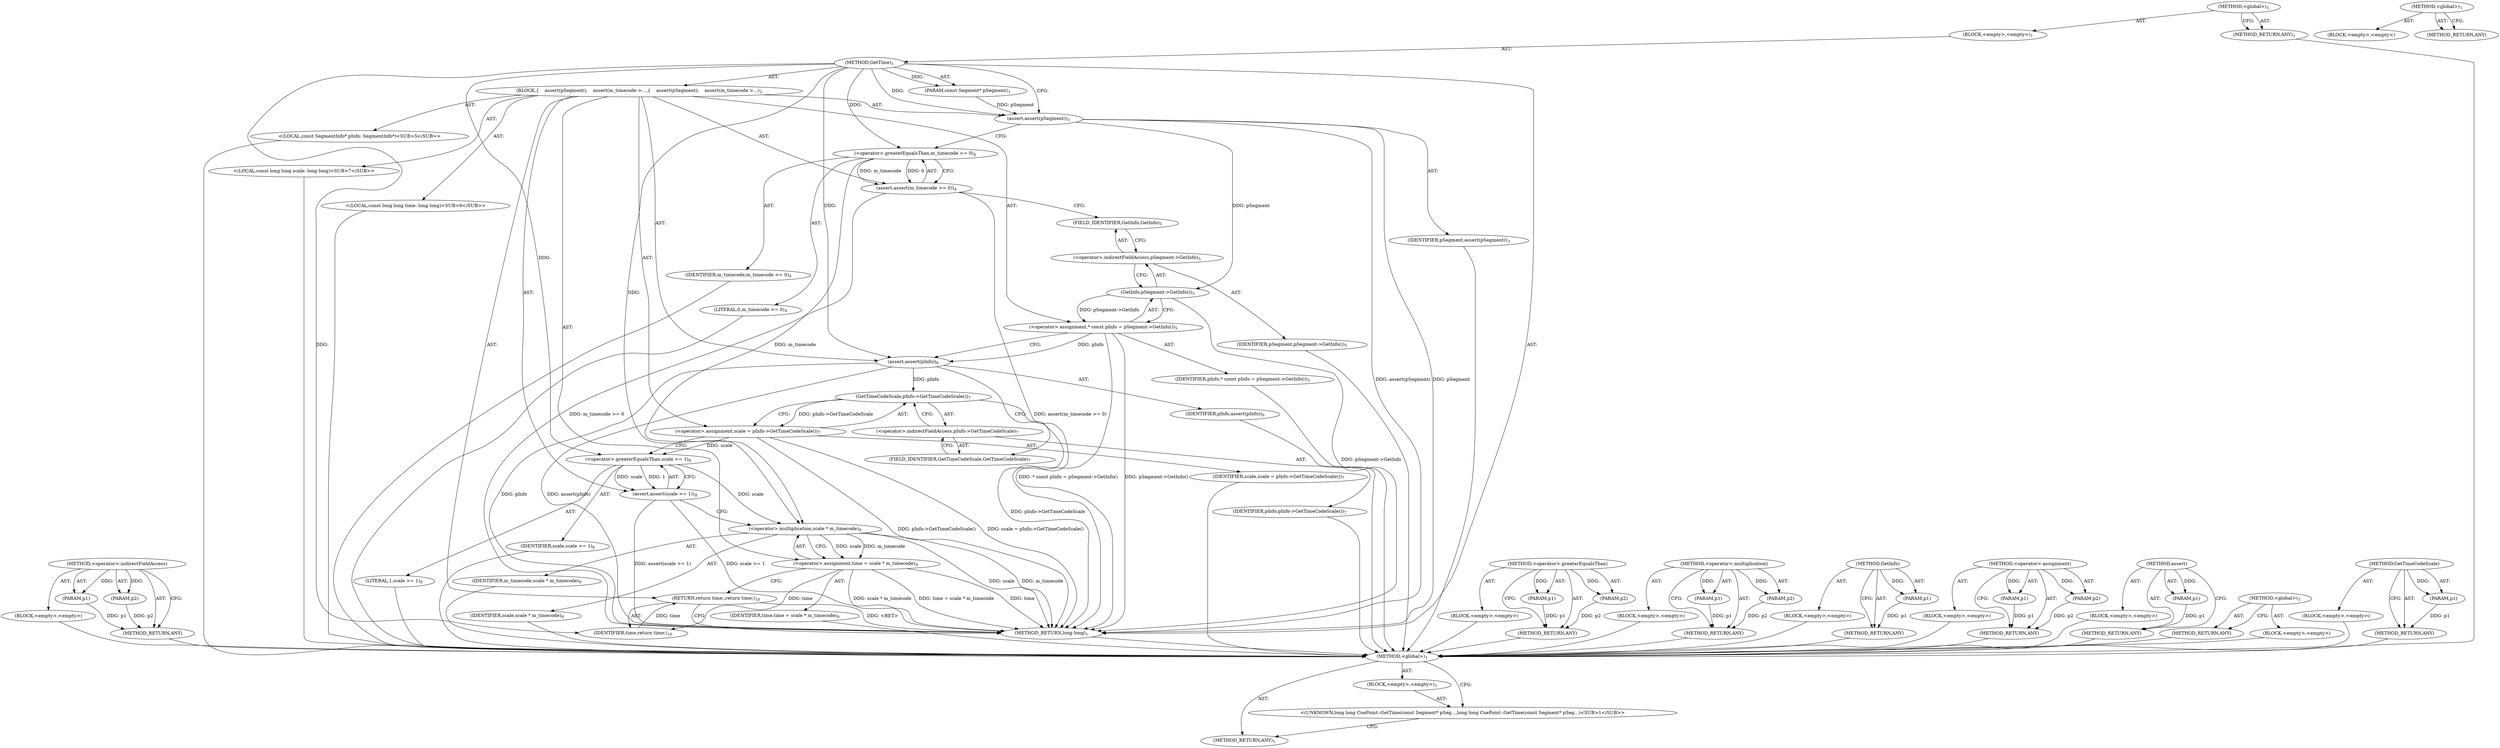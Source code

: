 digraph "&lt;global&gt;" {
vulnerable_86 [label=<(METHOD,&lt;operator&gt;.indirectFieldAccess)>];
vulnerable_87 [label=<(PARAM,p1)>];
vulnerable_88 [label=<(PARAM,p2)>];
vulnerable_89 [label=<(BLOCK,&lt;empty&gt;,&lt;empty&gt;)>];
vulnerable_90 [label=<(METHOD_RETURN,ANY)>];
vulnerable_6 [label=<(METHOD,&lt;global&gt;)<SUB>1</SUB>>];
vulnerable_7 [label=<(BLOCK,&lt;empty&gt;,&lt;empty&gt;)<SUB>1</SUB>>];
vulnerable_8 [label=<(METHOD,GetTime)<SUB>1</SUB>>];
vulnerable_9 [label=<(PARAM,const Segment* pSegment)<SUB>1</SUB>>];
vulnerable_10 [label=<(BLOCK,{
    assert(pSegment);
    assert(m_timecode &gt;...,{
    assert(pSegment);
    assert(m_timecode &gt;...)<SUB>2</SUB>>];
vulnerable_11 [label=<(assert,assert(pSegment))<SUB>3</SUB>>];
vulnerable_12 [label=<(IDENTIFIER,pSegment,assert(pSegment))<SUB>3</SUB>>];
vulnerable_13 [label=<(assert,assert(m_timecode &gt;= 0))<SUB>4</SUB>>];
vulnerable_14 [label=<(&lt;operator&gt;.greaterEqualsThan,m_timecode &gt;= 0)<SUB>4</SUB>>];
vulnerable_15 [label=<(IDENTIFIER,m_timecode,m_timecode &gt;= 0)<SUB>4</SUB>>];
vulnerable_16 [label=<(LITERAL,0,m_timecode &gt;= 0)<SUB>4</SUB>>];
vulnerable_17 [label="<(LOCAL,const SegmentInfo* pInfo: SegmentInfo*)<SUB>5</SUB>>"];
vulnerable_18 [label=<(&lt;operator&gt;.assignment,* const pInfo = pSegment-&gt;GetInfo())<SUB>5</SUB>>];
vulnerable_19 [label=<(IDENTIFIER,pInfo,* const pInfo = pSegment-&gt;GetInfo())<SUB>5</SUB>>];
vulnerable_20 [label=<(GetInfo,pSegment-&gt;GetInfo())<SUB>5</SUB>>];
vulnerable_21 [label=<(&lt;operator&gt;.indirectFieldAccess,pSegment-&gt;GetInfo)<SUB>5</SUB>>];
vulnerable_22 [label=<(IDENTIFIER,pSegment,pSegment-&gt;GetInfo())<SUB>5</SUB>>];
vulnerable_23 [label=<(FIELD_IDENTIFIER,GetInfo,GetInfo)<SUB>5</SUB>>];
vulnerable_24 [label=<(assert,assert(pInfo))<SUB>6</SUB>>];
vulnerable_25 [label=<(IDENTIFIER,pInfo,assert(pInfo))<SUB>6</SUB>>];
vulnerable_26 [label="<(LOCAL,const long long scale: long long)<SUB>7</SUB>>"];
vulnerable_27 [label=<(&lt;operator&gt;.assignment,scale = pInfo-&gt;GetTimeCodeScale())<SUB>7</SUB>>];
vulnerable_28 [label=<(IDENTIFIER,scale,scale = pInfo-&gt;GetTimeCodeScale())<SUB>7</SUB>>];
vulnerable_29 [label=<(GetTimeCodeScale,pInfo-&gt;GetTimeCodeScale())<SUB>7</SUB>>];
vulnerable_30 [label=<(&lt;operator&gt;.indirectFieldAccess,pInfo-&gt;GetTimeCodeScale)<SUB>7</SUB>>];
vulnerable_31 [label=<(IDENTIFIER,pInfo,pInfo-&gt;GetTimeCodeScale())<SUB>7</SUB>>];
vulnerable_32 [label=<(FIELD_IDENTIFIER,GetTimeCodeScale,GetTimeCodeScale)<SUB>7</SUB>>];
vulnerable_33 [label=<(assert,assert(scale &gt;= 1))<SUB>8</SUB>>];
vulnerable_34 [label=<(&lt;operator&gt;.greaterEqualsThan,scale &gt;= 1)<SUB>8</SUB>>];
vulnerable_35 [label=<(IDENTIFIER,scale,scale &gt;= 1)<SUB>8</SUB>>];
vulnerable_36 [label=<(LITERAL,1,scale &gt;= 1)<SUB>8</SUB>>];
vulnerable_37 [label="<(LOCAL,const long long time: long long)<SUB>9</SUB>>"];
vulnerable_38 [label=<(&lt;operator&gt;.assignment,time = scale * m_timecode)<SUB>9</SUB>>];
vulnerable_39 [label=<(IDENTIFIER,time,time = scale * m_timecode)<SUB>9</SUB>>];
vulnerable_40 [label=<(&lt;operator&gt;.multiplication,scale * m_timecode)<SUB>9</SUB>>];
vulnerable_41 [label=<(IDENTIFIER,scale,scale * m_timecode)<SUB>9</SUB>>];
vulnerable_42 [label=<(IDENTIFIER,m_timecode,scale * m_timecode)<SUB>9</SUB>>];
vulnerable_43 [label=<(RETURN,return time;,return time;)<SUB>10</SUB>>];
vulnerable_44 [label=<(IDENTIFIER,time,return time;)<SUB>10</SUB>>];
vulnerable_45 [label=<(METHOD_RETURN,long long)<SUB>1</SUB>>];
vulnerable_47 [label=<(METHOD_RETURN,ANY)<SUB>1</SUB>>];
vulnerable_72 [label=<(METHOD,&lt;operator&gt;.greaterEqualsThan)>];
vulnerable_73 [label=<(PARAM,p1)>];
vulnerable_74 [label=<(PARAM,p2)>];
vulnerable_75 [label=<(BLOCK,&lt;empty&gt;,&lt;empty&gt;)>];
vulnerable_76 [label=<(METHOD_RETURN,ANY)>];
vulnerable_95 [label=<(METHOD,&lt;operator&gt;.multiplication)>];
vulnerable_96 [label=<(PARAM,p1)>];
vulnerable_97 [label=<(PARAM,p2)>];
vulnerable_98 [label=<(BLOCK,&lt;empty&gt;,&lt;empty&gt;)>];
vulnerable_99 [label=<(METHOD_RETURN,ANY)>];
vulnerable_82 [label=<(METHOD,GetInfo)>];
vulnerable_83 [label=<(PARAM,p1)>];
vulnerable_84 [label=<(BLOCK,&lt;empty&gt;,&lt;empty&gt;)>];
vulnerable_85 [label=<(METHOD_RETURN,ANY)>];
vulnerable_77 [label=<(METHOD,&lt;operator&gt;.assignment)>];
vulnerable_78 [label=<(PARAM,p1)>];
vulnerable_79 [label=<(PARAM,p2)>];
vulnerable_80 [label=<(BLOCK,&lt;empty&gt;,&lt;empty&gt;)>];
vulnerable_81 [label=<(METHOD_RETURN,ANY)>];
vulnerable_68 [label=<(METHOD,assert)>];
vulnerable_69 [label=<(PARAM,p1)>];
vulnerable_70 [label=<(BLOCK,&lt;empty&gt;,&lt;empty&gt;)>];
vulnerable_71 [label=<(METHOD_RETURN,ANY)>];
vulnerable_62 [label=<(METHOD,&lt;global&gt;)<SUB>1</SUB>>];
vulnerable_63 [label=<(BLOCK,&lt;empty&gt;,&lt;empty&gt;)>];
vulnerable_64 [label=<(METHOD_RETURN,ANY)>];
vulnerable_91 [label=<(METHOD,GetTimeCodeScale)>];
vulnerable_92 [label=<(PARAM,p1)>];
vulnerable_93 [label=<(BLOCK,&lt;empty&gt;,&lt;empty&gt;)>];
vulnerable_94 [label=<(METHOD_RETURN,ANY)>];
fixed_6 [label=<(METHOD,&lt;global&gt;)<SUB>1</SUB>>];
fixed_7 [label=<(BLOCK,&lt;empty&gt;,&lt;empty&gt;)<SUB>1</SUB>>];
fixed_8 [label="<(UNKNOWN,long long CuePoint::GetTime(const Segment* pSeg...,long long CuePoint::GetTime(const Segment* pSeg...)<SUB>1</SUB>>"];
fixed_9 [label=<(METHOD_RETURN,ANY)<SUB>1</SUB>>];
fixed_14 [label=<(METHOD,&lt;global&gt;)<SUB>1</SUB>>];
fixed_15 [label=<(BLOCK,&lt;empty&gt;,&lt;empty&gt;)>];
fixed_16 [label=<(METHOD_RETURN,ANY)>];
vulnerable_86 -> vulnerable_87  [key=0, label="AST: "];
vulnerable_86 -> vulnerable_87  [key=1, label="DDG: "];
vulnerable_86 -> vulnerable_89  [key=0, label="AST: "];
vulnerable_86 -> vulnerable_88  [key=0, label="AST: "];
vulnerable_86 -> vulnerable_88  [key=1, label="DDG: "];
vulnerable_86 -> vulnerable_90  [key=0, label="AST: "];
vulnerable_86 -> vulnerable_90  [key=1, label="CFG: "];
vulnerable_87 -> vulnerable_90  [key=0, label="DDG: p1"];
vulnerable_88 -> vulnerable_90  [key=0, label="DDG: p2"];
vulnerable_89 -> fixed_6  [key=0];
vulnerable_90 -> fixed_6  [key=0];
vulnerable_6 -> vulnerable_7  [key=0, label="AST: "];
vulnerable_6 -> vulnerable_47  [key=0, label="AST: "];
vulnerable_6 -> vulnerable_47  [key=1, label="CFG: "];
vulnerable_7 -> vulnerable_8  [key=0, label="AST: "];
vulnerable_8 -> vulnerable_9  [key=0, label="AST: "];
vulnerable_8 -> vulnerable_9  [key=1, label="DDG: "];
vulnerable_8 -> vulnerable_10  [key=0, label="AST: "];
vulnerable_8 -> vulnerable_45  [key=0, label="AST: "];
vulnerable_8 -> vulnerable_11  [key=0, label="CFG: "];
vulnerable_8 -> vulnerable_11  [key=1, label="DDG: "];
vulnerable_8 -> vulnerable_24  [key=0, label="DDG: "];
vulnerable_8 -> vulnerable_44  [key=0, label="DDG: "];
vulnerable_8 -> vulnerable_14  [key=0, label="DDG: "];
vulnerable_8 -> vulnerable_34  [key=0, label="DDG: "];
vulnerable_8 -> vulnerable_40  [key=0, label="DDG: "];
vulnerable_9 -> vulnerable_11  [key=0, label="DDG: pSegment"];
vulnerable_10 -> vulnerable_11  [key=0, label="AST: "];
vulnerable_10 -> vulnerable_13  [key=0, label="AST: "];
vulnerable_10 -> vulnerable_17  [key=0, label="AST: "];
vulnerable_10 -> vulnerable_18  [key=0, label="AST: "];
vulnerable_10 -> vulnerable_24  [key=0, label="AST: "];
vulnerable_10 -> vulnerable_26  [key=0, label="AST: "];
vulnerable_10 -> vulnerable_27  [key=0, label="AST: "];
vulnerable_10 -> vulnerable_33  [key=0, label="AST: "];
vulnerable_10 -> vulnerable_37  [key=0, label="AST: "];
vulnerable_10 -> vulnerable_38  [key=0, label="AST: "];
vulnerable_10 -> vulnerable_43  [key=0, label="AST: "];
vulnerable_11 -> vulnerable_12  [key=0, label="AST: "];
vulnerable_11 -> vulnerable_14  [key=0, label="CFG: "];
vulnerable_11 -> vulnerable_45  [key=0, label="DDG: pSegment"];
vulnerable_11 -> vulnerable_45  [key=1, label="DDG: assert(pSegment)"];
vulnerable_11 -> vulnerable_20  [key=0, label="DDG: pSegment"];
vulnerable_12 -> fixed_6  [key=0];
vulnerable_13 -> vulnerable_14  [key=0, label="AST: "];
vulnerable_13 -> vulnerable_23  [key=0, label="CFG: "];
vulnerable_13 -> vulnerable_45  [key=0, label="DDG: m_timecode &gt;= 0"];
vulnerable_13 -> vulnerable_45  [key=1, label="DDG: assert(m_timecode &gt;= 0)"];
vulnerable_14 -> vulnerable_15  [key=0, label="AST: "];
vulnerable_14 -> vulnerable_16  [key=0, label="AST: "];
vulnerable_14 -> vulnerable_13  [key=0, label="CFG: "];
vulnerable_14 -> vulnerable_13  [key=1, label="DDG: m_timecode"];
vulnerable_14 -> vulnerable_13  [key=2, label="DDG: 0"];
vulnerable_14 -> vulnerable_40  [key=0, label="DDG: m_timecode"];
vulnerable_15 -> fixed_6  [key=0];
vulnerable_16 -> fixed_6  [key=0];
vulnerable_17 -> fixed_6  [key=0];
vulnerable_18 -> vulnerable_19  [key=0, label="AST: "];
vulnerable_18 -> vulnerable_20  [key=0, label="AST: "];
vulnerable_18 -> vulnerable_24  [key=0, label="CFG: "];
vulnerable_18 -> vulnerable_24  [key=1, label="DDG: pInfo"];
vulnerable_18 -> vulnerable_45  [key=0, label="DDG: pSegment-&gt;GetInfo()"];
vulnerable_18 -> vulnerable_45  [key=1, label="DDG: * const pInfo = pSegment-&gt;GetInfo()"];
vulnerable_19 -> fixed_6  [key=0];
vulnerable_20 -> vulnerable_21  [key=0, label="AST: "];
vulnerable_20 -> vulnerable_18  [key=0, label="CFG: "];
vulnerable_20 -> vulnerable_18  [key=1, label="DDG: pSegment-&gt;GetInfo"];
vulnerable_20 -> vulnerable_45  [key=0, label="DDG: pSegment-&gt;GetInfo"];
vulnerable_21 -> vulnerable_22  [key=0, label="AST: "];
vulnerable_21 -> vulnerable_23  [key=0, label="AST: "];
vulnerable_21 -> vulnerable_20  [key=0, label="CFG: "];
vulnerable_22 -> fixed_6  [key=0];
vulnerable_23 -> vulnerable_21  [key=0, label="CFG: "];
vulnerable_24 -> vulnerable_25  [key=0, label="AST: "];
vulnerable_24 -> vulnerable_32  [key=0, label="CFG: "];
vulnerable_24 -> vulnerable_45  [key=0, label="DDG: pInfo"];
vulnerable_24 -> vulnerable_45  [key=1, label="DDG: assert(pInfo)"];
vulnerable_24 -> vulnerable_29  [key=0, label="DDG: pInfo"];
vulnerable_25 -> fixed_6  [key=0];
vulnerable_26 -> fixed_6  [key=0];
vulnerable_27 -> vulnerable_28  [key=0, label="AST: "];
vulnerable_27 -> vulnerable_29  [key=0, label="AST: "];
vulnerable_27 -> vulnerable_34  [key=0, label="CFG: "];
vulnerable_27 -> vulnerable_34  [key=1, label="DDG: scale"];
vulnerable_27 -> vulnerable_45  [key=0, label="DDG: pInfo-&gt;GetTimeCodeScale()"];
vulnerable_27 -> vulnerable_45  [key=1, label="DDG: scale = pInfo-&gt;GetTimeCodeScale()"];
vulnerable_28 -> fixed_6  [key=0];
vulnerable_29 -> vulnerable_30  [key=0, label="AST: "];
vulnerable_29 -> vulnerable_27  [key=0, label="CFG: "];
vulnerable_29 -> vulnerable_27  [key=1, label="DDG: pInfo-&gt;GetTimeCodeScale"];
vulnerable_29 -> vulnerable_45  [key=0, label="DDG: pInfo-&gt;GetTimeCodeScale"];
vulnerable_30 -> vulnerable_31  [key=0, label="AST: "];
vulnerable_30 -> vulnerable_32  [key=0, label="AST: "];
vulnerable_30 -> vulnerable_29  [key=0, label="CFG: "];
vulnerable_31 -> fixed_6  [key=0];
vulnerable_32 -> vulnerable_30  [key=0, label="CFG: "];
vulnerable_33 -> vulnerable_34  [key=0, label="AST: "];
vulnerable_33 -> vulnerable_40  [key=0, label="CFG: "];
vulnerable_33 -> vulnerable_45  [key=0, label="DDG: scale &gt;= 1"];
vulnerable_33 -> vulnerable_45  [key=1, label="DDG: assert(scale &gt;= 1)"];
vulnerable_34 -> vulnerable_35  [key=0, label="AST: "];
vulnerable_34 -> vulnerable_36  [key=0, label="AST: "];
vulnerable_34 -> vulnerable_33  [key=0, label="CFG: "];
vulnerable_34 -> vulnerable_33  [key=1, label="DDG: scale"];
vulnerable_34 -> vulnerable_33  [key=2, label="DDG: 1"];
vulnerable_34 -> vulnerable_40  [key=0, label="DDG: scale"];
vulnerable_35 -> fixed_6  [key=0];
vulnerable_36 -> fixed_6  [key=0];
vulnerable_37 -> fixed_6  [key=0];
vulnerable_38 -> vulnerable_39  [key=0, label="AST: "];
vulnerable_38 -> vulnerable_40  [key=0, label="AST: "];
vulnerable_38 -> vulnerable_43  [key=0, label="CFG: "];
vulnerable_38 -> vulnerable_45  [key=0, label="DDG: time"];
vulnerable_38 -> vulnerable_45  [key=1, label="DDG: scale * m_timecode"];
vulnerable_38 -> vulnerable_45  [key=2, label="DDG: time = scale * m_timecode"];
vulnerable_38 -> vulnerable_44  [key=0, label="DDG: time"];
vulnerable_39 -> fixed_6  [key=0];
vulnerable_40 -> vulnerable_41  [key=0, label="AST: "];
vulnerable_40 -> vulnerable_42  [key=0, label="AST: "];
vulnerable_40 -> vulnerable_38  [key=0, label="CFG: "];
vulnerable_40 -> vulnerable_38  [key=1, label="DDG: scale"];
vulnerable_40 -> vulnerable_38  [key=2, label="DDG: m_timecode"];
vulnerable_40 -> vulnerable_45  [key=0, label="DDG: scale"];
vulnerable_40 -> vulnerable_45  [key=1, label="DDG: m_timecode"];
vulnerable_41 -> fixed_6  [key=0];
vulnerable_42 -> fixed_6  [key=0];
vulnerable_43 -> vulnerable_44  [key=0, label="AST: "];
vulnerable_43 -> vulnerable_45  [key=0, label="CFG: "];
vulnerable_43 -> vulnerable_45  [key=1, label="DDG: &lt;RET&gt;"];
vulnerable_44 -> vulnerable_43  [key=0, label="DDG: time"];
vulnerable_45 -> fixed_6  [key=0];
vulnerable_47 -> fixed_6  [key=0];
vulnerable_72 -> vulnerable_73  [key=0, label="AST: "];
vulnerable_72 -> vulnerable_73  [key=1, label="DDG: "];
vulnerable_72 -> vulnerable_75  [key=0, label="AST: "];
vulnerable_72 -> vulnerable_74  [key=0, label="AST: "];
vulnerable_72 -> vulnerable_74  [key=1, label="DDG: "];
vulnerable_72 -> vulnerable_76  [key=0, label="AST: "];
vulnerable_72 -> vulnerable_76  [key=1, label="CFG: "];
vulnerable_73 -> vulnerable_76  [key=0, label="DDG: p1"];
vulnerable_74 -> vulnerable_76  [key=0, label="DDG: p2"];
vulnerable_75 -> fixed_6  [key=0];
vulnerable_76 -> fixed_6  [key=0];
vulnerable_95 -> vulnerable_96  [key=0, label="AST: "];
vulnerable_95 -> vulnerable_96  [key=1, label="DDG: "];
vulnerable_95 -> vulnerable_98  [key=0, label="AST: "];
vulnerable_95 -> vulnerable_97  [key=0, label="AST: "];
vulnerable_95 -> vulnerable_97  [key=1, label="DDG: "];
vulnerable_95 -> vulnerable_99  [key=0, label="AST: "];
vulnerable_95 -> vulnerable_99  [key=1, label="CFG: "];
vulnerable_96 -> vulnerable_99  [key=0, label="DDG: p1"];
vulnerable_97 -> vulnerable_99  [key=0, label="DDG: p2"];
vulnerable_98 -> fixed_6  [key=0];
vulnerable_99 -> fixed_6  [key=0];
vulnerable_82 -> vulnerable_83  [key=0, label="AST: "];
vulnerable_82 -> vulnerable_83  [key=1, label="DDG: "];
vulnerable_82 -> vulnerable_84  [key=0, label="AST: "];
vulnerable_82 -> vulnerable_85  [key=0, label="AST: "];
vulnerable_82 -> vulnerable_85  [key=1, label="CFG: "];
vulnerable_83 -> vulnerable_85  [key=0, label="DDG: p1"];
vulnerable_84 -> fixed_6  [key=0];
vulnerable_85 -> fixed_6  [key=0];
vulnerable_77 -> vulnerable_78  [key=0, label="AST: "];
vulnerable_77 -> vulnerable_78  [key=1, label="DDG: "];
vulnerable_77 -> vulnerable_80  [key=0, label="AST: "];
vulnerable_77 -> vulnerable_79  [key=0, label="AST: "];
vulnerable_77 -> vulnerable_79  [key=1, label="DDG: "];
vulnerable_77 -> vulnerable_81  [key=0, label="AST: "];
vulnerable_77 -> vulnerable_81  [key=1, label="CFG: "];
vulnerable_78 -> vulnerable_81  [key=0, label="DDG: p1"];
vulnerable_79 -> vulnerable_81  [key=0, label="DDG: p2"];
vulnerable_80 -> fixed_6  [key=0];
vulnerable_81 -> fixed_6  [key=0];
vulnerable_68 -> vulnerable_69  [key=0, label="AST: "];
vulnerable_68 -> vulnerable_69  [key=1, label="DDG: "];
vulnerable_68 -> vulnerable_70  [key=0, label="AST: "];
vulnerable_68 -> vulnerable_71  [key=0, label="AST: "];
vulnerable_68 -> vulnerable_71  [key=1, label="CFG: "];
vulnerable_69 -> vulnerable_71  [key=0, label="DDG: p1"];
vulnerable_70 -> fixed_6  [key=0];
vulnerable_71 -> fixed_6  [key=0];
vulnerable_62 -> vulnerable_63  [key=0, label="AST: "];
vulnerable_62 -> vulnerable_64  [key=0, label="AST: "];
vulnerable_62 -> vulnerable_64  [key=1, label="CFG: "];
vulnerable_63 -> fixed_6  [key=0];
vulnerable_64 -> fixed_6  [key=0];
vulnerable_91 -> vulnerable_92  [key=0, label="AST: "];
vulnerable_91 -> vulnerable_92  [key=1, label="DDG: "];
vulnerable_91 -> vulnerable_93  [key=0, label="AST: "];
vulnerable_91 -> vulnerable_94  [key=0, label="AST: "];
vulnerable_91 -> vulnerable_94  [key=1, label="CFG: "];
vulnerable_92 -> vulnerable_94  [key=0, label="DDG: p1"];
vulnerable_93 -> fixed_6  [key=0];
vulnerable_94 -> fixed_6  [key=0];
fixed_6 -> fixed_7  [key=0, label="AST: "];
fixed_6 -> fixed_9  [key=0, label="AST: "];
fixed_6 -> fixed_8  [key=0, label="CFG: "];
fixed_7 -> fixed_8  [key=0, label="AST: "];
fixed_8 -> fixed_9  [key=0, label="CFG: "];
fixed_14 -> fixed_15  [key=0, label="AST: "];
fixed_14 -> fixed_16  [key=0, label="AST: "];
fixed_14 -> fixed_16  [key=1, label="CFG: "];
}
